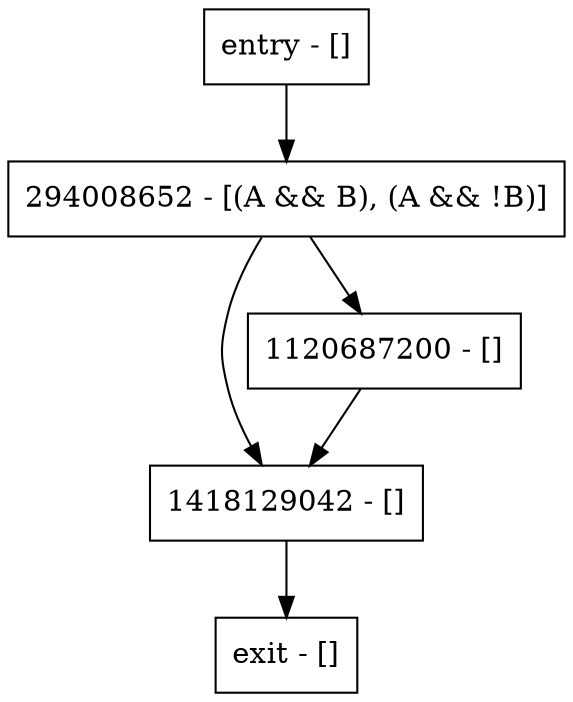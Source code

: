 digraph bar {
node [shape=record];
entry [label="entry - []"];
exit [label="exit - []"];
294008652 [label="294008652 - [(A && B), (A && !B)]"];
1418129042 [label="1418129042 - []"];
1120687200 [label="1120687200 - []"];
entry;
exit;
entry -> 294008652;
294008652 -> 1418129042;
294008652 -> 1120687200;
1418129042 -> exit;
1120687200 -> 1418129042;
}

